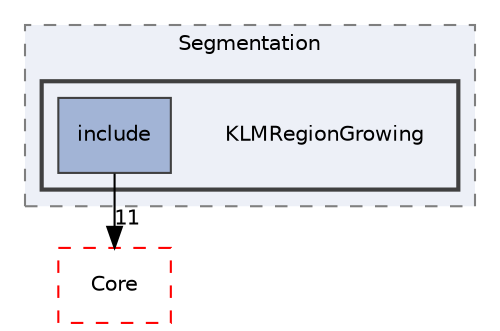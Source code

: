 digraph "KLMRegionGrowing"
{
 // LATEX_PDF_SIZE
  edge [fontname="Helvetica",fontsize="10",labelfontname="Helvetica",labelfontsize="10"];
  node [fontname="Helvetica",fontsize="10",shape=record];
  compound=true
  subgraph clusterdir_431b5b85ef2fd850d23fe72862364324 {
    graph [ bgcolor="#edf0f7", pencolor="grey50", style="filled,dashed,", label="Segmentation", fontname="Helvetica", fontsize="10", URL="dir_431b5b85ef2fd850d23fe72862364324.html"]
  subgraph clusterdir_e95d769f828a86ca5cf1885152c14c3d {
    graph [ bgcolor="#edf0f7", pencolor="grey25", style="filled,bold,", label="", fontname="Helvetica", fontsize="10", URL="dir_e95d769f828a86ca5cf1885152c14c3d.html"]
    dir_e95d769f828a86ca5cf1885152c14c3d [shape=plaintext, label="KLMRegionGrowing"];
  dir_7927be78af73bbc864ea9917c0ef5f10 [shape=box, label="include", style="filled,", fillcolor="#a2b4d6", color="grey25", URL="dir_7927be78af73bbc864ea9917c0ef5f10.html"];
  }
  }
  dir_cac7f9cecb9aa42a0bd05452dddd8a21 [shape=box, label="Core", style="dashed,", fillcolor="#edf0f7", color="red", URL="dir_cac7f9cecb9aa42a0bd05452dddd8a21.html"];
  dir_7927be78af73bbc864ea9917c0ef5f10->dir_cac7f9cecb9aa42a0bd05452dddd8a21 [headlabel="11", labeldistance=1.5 headhref="dir_000165_000014.html"];
}
